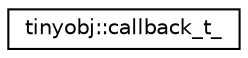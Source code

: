 digraph "Hijerarhija klasa u obliku grafa"
{
  edge [fontname="Helvetica",fontsize="10",labelfontname="Helvetica",labelfontsize="10"];
  node [fontname="Helvetica",fontsize="10",shape=record];
  rankdir="LR";
  Node0 [label="tinyobj::callback_t_",height=0.2,width=0.4,color="black", fillcolor="white", style="filled",URL="$structtinyobj_1_1callback__t__.html"];
}
